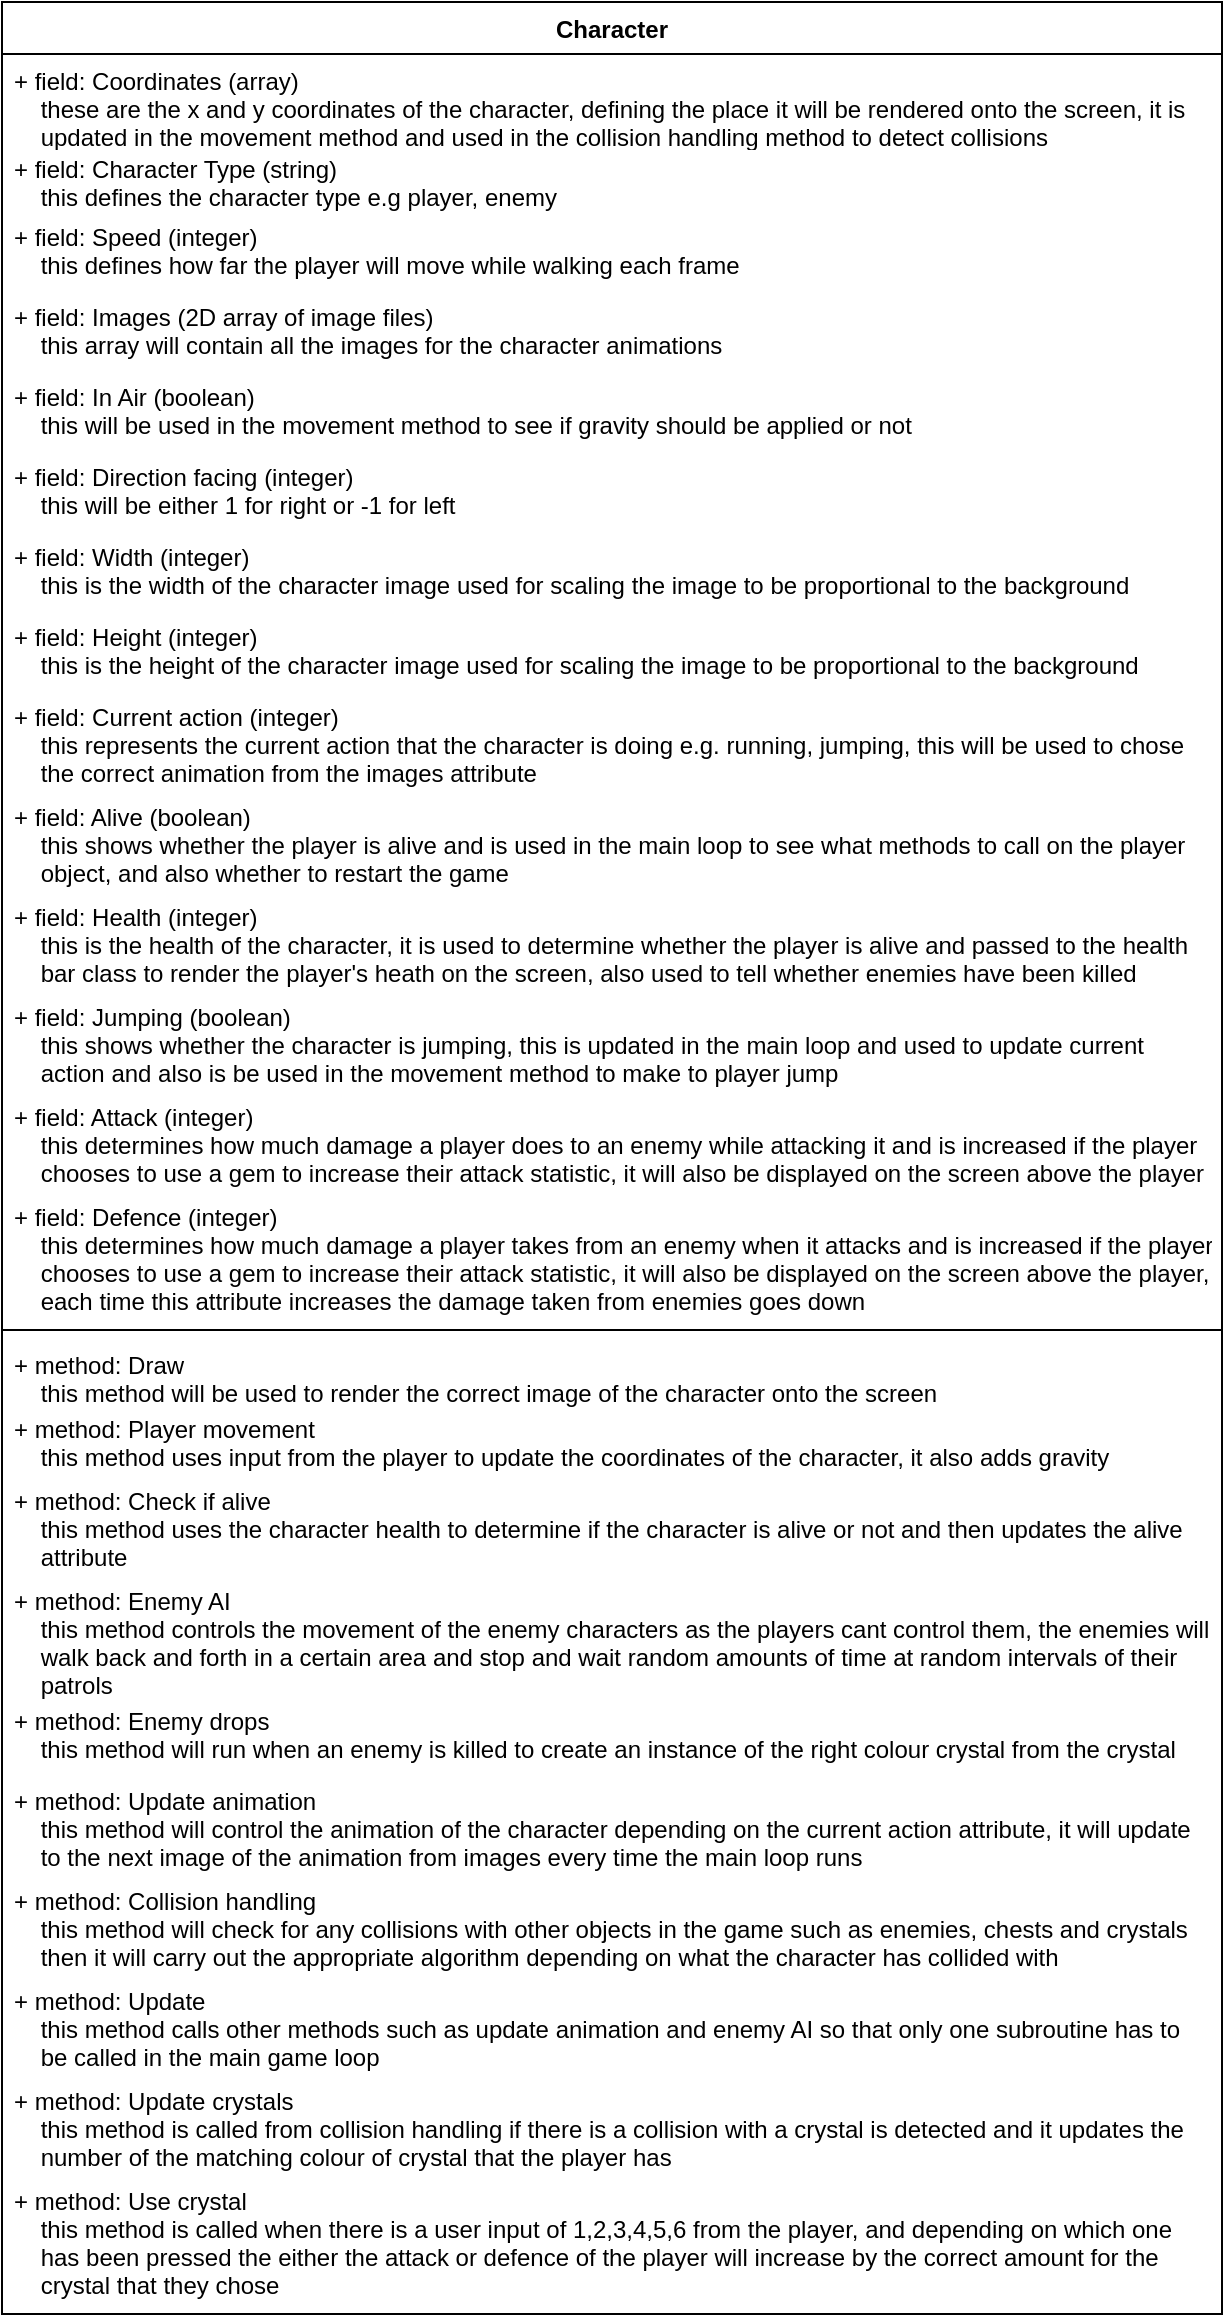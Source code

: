 <mxfile version="16.5.2" type="onedrive"><diagram id="FsZ4slAFrP3pYMRi5Scu" name="Page-1"><mxGraphModel dx="1422" dy="762" grid="1" gridSize="10" guides="1" tooltips="1" connect="1" arrows="1" fold="1" page="1" pageScale="1" pageWidth="850" pageHeight="1100" math="0" shadow="0"><root><mxCell id="0"/><mxCell id="1" parent="0"/><mxCell id="o4zueFFeg8zrJXg79gyF-1" value="Character" style="swimlane;fontStyle=1;align=center;verticalAlign=top;childLayout=stackLayout;horizontal=1;startSize=26;horizontalStack=0;resizeParent=1;resizeParentMax=0;resizeLast=0;collapsible=1;marginBottom=0;" parent="1" vertex="1"><mxGeometry x="110" y="20" width="610" height="1156" as="geometry"><mxRectangle x="90" y="90" width="60" height="26" as="alternateBounds"/></mxGeometry></mxCell><mxCell id="o4zueFFeg8zrJXg79gyF-24" value="+ field: Coordinates (array)&#10;    these are the x and y coordinates of the character, defining the place it will be rendered onto the screen, it is&#10;    updated in the movement method and used in the collision handling method to detect collisions   " style="text;strokeColor=none;fillColor=none;align=left;verticalAlign=top;spacingLeft=4;spacingRight=4;overflow=hidden;rotatable=0;points=[[0,0.5],[1,0.5]];portConstraint=eastwest;" parent="o4zueFFeg8zrJXg79gyF-1" vertex="1"><mxGeometry y="26" width="610" height="44" as="geometry"/></mxCell><mxCell id="o4zueFFeg8zrJXg79gyF-6" value="+ field: Character Type (string)&#10;    this defines the character type e.g player, enemy   " style="text;strokeColor=none;fillColor=none;align=left;verticalAlign=top;spacingLeft=4;spacingRight=4;overflow=hidden;rotatable=0;points=[[0,0.5],[1,0.5]];portConstraint=eastwest;" parent="o4zueFFeg8zrJXg79gyF-1" vertex="1"><mxGeometry y="70" width="610" height="34" as="geometry"/></mxCell><mxCell id="o4zueFFeg8zrJXg79gyF-7" value="+ field: Speed (integer)&#10;    this defines how far the player will move while walking each frame" style="text;strokeColor=none;fillColor=none;align=left;verticalAlign=top;spacingLeft=4;spacingRight=4;overflow=hidden;rotatable=0;points=[[0,0.5],[1,0.5]];portConstraint=eastwest;" parent="o4zueFFeg8zrJXg79gyF-1" vertex="1"><mxGeometry y="104" width="610" height="40" as="geometry"/></mxCell><mxCell id="o4zueFFeg8zrJXg79gyF-8" value="+ field: Images (2D array of image files)&#10;    this array will contain all the images for the character animations " style="text;strokeColor=none;fillColor=none;align=left;verticalAlign=top;spacingLeft=4;spacingRight=4;overflow=hidden;rotatable=0;points=[[0,0.5],[1,0.5]];portConstraint=eastwest;" parent="o4zueFFeg8zrJXg79gyF-1" vertex="1"><mxGeometry y="144" width="610" height="40" as="geometry"/></mxCell><mxCell id="o4zueFFeg8zrJXg79gyF-9" value="+ field: In Air (boolean)&#10;    this will be used in the movement method to see if gravity should be applied or not" style="text;strokeColor=none;fillColor=none;align=left;verticalAlign=top;spacingLeft=4;spacingRight=4;overflow=hidden;rotatable=0;points=[[0,0.5],[1,0.5]];portConstraint=eastwest;" parent="o4zueFFeg8zrJXg79gyF-1" vertex="1"><mxGeometry y="184" width="610" height="40" as="geometry"/></mxCell><mxCell id="o4zueFFeg8zrJXg79gyF-10" value="+ field: Direction facing (integer)&#10;    this will be either 1 for right or -1 for left" style="text;strokeColor=none;fillColor=none;align=left;verticalAlign=top;spacingLeft=4;spacingRight=4;overflow=hidden;rotatable=0;points=[[0,0.5],[1,0.5]];portConstraint=eastwest;" parent="o4zueFFeg8zrJXg79gyF-1" vertex="1"><mxGeometry y="224" width="610" height="40" as="geometry"/></mxCell><mxCell id="o4zueFFeg8zrJXg79gyF-11" value="+ field: Width (integer)&#10;    this is the width of the character image used for scaling the image to be proportional to the background " style="text;strokeColor=none;fillColor=none;align=left;verticalAlign=top;spacingLeft=4;spacingRight=4;overflow=hidden;rotatable=0;points=[[0,0.5],[1,0.5]];portConstraint=eastwest;" parent="o4zueFFeg8zrJXg79gyF-1" vertex="1"><mxGeometry y="264" width="610" height="40" as="geometry"/></mxCell><mxCell id="o4zueFFeg8zrJXg79gyF-12" value="+ field: Height (integer)&#10;    this is the height of the character image used for scaling the image to be proportional to the background &#10;" style="text;strokeColor=none;fillColor=none;align=left;verticalAlign=top;spacingLeft=4;spacingRight=4;overflow=hidden;rotatable=0;points=[[0,0.5],[1,0.5]];portConstraint=eastwest;" parent="o4zueFFeg8zrJXg79gyF-1" vertex="1"><mxGeometry y="304" width="610" height="40" as="geometry"/></mxCell><mxCell id="o4zueFFeg8zrJXg79gyF-13" value="+ field: Current action (integer)&#10;    this represents the current action that the character is doing e.g. running, jumping, this will be used to chose&#10;    the correct animation from the images attribute&#10;" style="text;strokeColor=none;fillColor=none;align=left;verticalAlign=top;spacingLeft=4;spacingRight=4;overflow=hidden;rotatable=0;points=[[0,0.5],[1,0.5]];portConstraint=eastwest;" parent="o4zueFFeg8zrJXg79gyF-1" vertex="1"><mxGeometry y="344" width="610" height="50" as="geometry"/></mxCell><mxCell id="o4zueFFeg8zrJXg79gyF-14" value="+ field: Alive (boolean)&#10;    this shows whether the player is alive and is used in the main loop to see what methods to call on the player &#10;    object, and also whether to restart the game&#10;" style="text;strokeColor=none;fillColor=none;align=left;verticalAlign=top;spacingLeft=4;spacingRight=4;overflow=hidden;rotatable=0;points=[[0,0.5],[1,0.5]];portConstraint=eastwest;" parent="o4zueFFeg8zrJXg79gyF-1" vertex="1"><mxGeometry y="394" width="610" height="50" as="geometry"/></mxCell><mxCell id="o4zueFFeg8zrJXg79gyF-15" value="+ field: Health (integer)&#10;    this is the health of the character, it is used to determine whether the player is alive and passed to the health &#10;    bar class to render the player's heath on the screen, also used to tell whether enemies have been killed &#10;" style="text;strokeColor=none;fillColor=none;align=left;verticalAlign=top;spacingLeft=4;spacingRight=4;overflow=hidden;rotatable=0;points=[[0,0.5],[1,0.5]];portConstraint=eastwest;" parent="o4zueFFeg8zrJXg79gyF-1" vertex="1"><mxGeometry y="444" width="610" height="50" as="geometry"/></mxCell><mxCell id="L0BBC00KpaKS6D428lT5-1" value="+ field: Jumping (boolean)&#10;    this shows whether the character is jumping, this is updated in the main loop and used to update current &#10;    action and also is be used in the movement method to make to player jump&#10;" style="text;strokeColor=none;fillColor=none;align=left;verticalAlign=top;spacingLeft=4;spacingRight=4;overflow=hidden;rotatable=0;points=[[0,0.5],[1,0.5]];portConstraint=eastwest;" vertex="1" parent="o4zueFFeg8zrJXg79gyF-1"><mxGeometry y="494" width="610" height="50" as="geometry"/></mxCell><mxCell id="L0BBC00KpaKS6D428lT5-2" value="+ field: Attack (integer)&#10;    this determines how much damage a player does to an enemy while attacking it and is increased if the player    &#10;    chooses to use a gem to increase their attack statistic, it will also be displayed on the screen above the player&#10;" style="text;strokeColor=none;fillColor=none;align=left;verticalAlign=top;spacingLeft=4;spacingRight=4;overflow=hidden;rotatable=0;points=[[0,0.5],[1,0.5]];portConstraint=eastwest;" vertex="1" parent="o4zueFFeg8zrJXg79gyF-1"><mxGeometry y="544" width="610" height="50" as="geometry"/></mxCell><mxCell id="o4zueFFeg8zrJXg79gyF-2" value="+ field: Defence (integer)&#10;    this determines how much damage a player takes from an enemy when it attacks and is increased if the player    &#10;    chooses to use a gem to increase their attack statistic, it will also be displayed on the screen above the player,&#10;    each time this attribute increases the damage taken from enemies goes down&#10;" style="text;strokeColor=none;fillColor=none;align=left;verticalAlign=top;spacingLeft=4;spacingRight=4;overflow=hidden;rotatable=0;points=[[0,0.5],[1,0.5]];portConstraint=eastwest;" parent="o4zueFFeg8zrJXg79gyF-1" vertex="1"><mxGeometry y="594" width="610" height="66" as="geometry"/></mxCell><mxCell id="o4zueFFeg8zrJXg79gyF-3" value="" style="line;strokeWidth=1;fillColor=none;align=left;verticalAlign=middle;spacingTop=-1;spacingLeft=3;spacingRight=3;rotatable=0;labelPosition=right;points=[];portConstraint=eastwest;" parent="o4zueFFeg8zrJXg79gyF-1" vertex="1"><mxGeometry y="660" width="610" height="8" as="geometry"/></mxCell><mxCell id="o4zueFFeg8zrJXg79gyF-5" value="+ method: Draw&#10;    this method will be used to render the correct image of the character onto the screen" style="text;strokeColor=none;fillColor=none;align=left;verticalAlign=top;spacingLeft=4;spacingRight=4;overflow=hidden;rotatable=0;points=[[0,0.5],[1,0.5]];portConstraint=eastwest;" parent="o4zueFFeg8zrJXg79gyF-1" vertex="1"><mxGeometry y="668" width="610" height="32" as="geometry"/></mxCell><mxCell id="o4zueFFeg8zrJXg79gyF-17" value="+ method: Player movement&#10;    this method uses input from the player to update the coordinates of the character, it also adds gravity" style="text;strokeColor=none;fillColor=none;align=left;verticalAlign=top;spacingLeft=4;spacingRight=4;overflow=hidden;rotatable=0;points=[[0,0.5],[1,0.5]];portConstraint=eastwest;" parent="o4zueFFeg8zrJXg79gyF-1" vertex="1"><mxGeometry y="700" width="610" height="36" as="geometry"/></mxCell><mxCell id="o4zueFFeg8zrJXg79gyF-18" value="+ method: Check if alive&#10;    this method uses the character health to determine if the character is alive or not and then updates the alive &#10;    attribute" style="text;strokeColor=none;fillColor=none;align=left;verticalAlign=top;spacingLeft=4;spacingRight=4;overflow=hidden;rotatable=0;points=[[0,0.5],[1,0.5]];portConstraint=eastwest;" parent="o4zueFFeg8zrJXg79gyF-1" vertex="1"><mxGeometry y="736" width="610" height="50" as="geometry"/></mxCell><mxCell id="o4zueFFeg8zrJXg79gyF-19" value="+ method: Enemy AI&#10;    this method controls the movement of the enemy characters as the players cant control them, the enemies will &#10;    walk back and forth in a certain area and stop and wait random amounts of time at random intervals of their &#10;    patrols" style="text;strokeColor=none;fillColor=none;align=left;verticalAlign=top;spacingLeft=4;spacingRight=4;overflow=hidden;rotatable=0;points=[[0,0.5],[1,0.5]];portConstraint=eastwest;" parent="o4zueFFeg8zrJXg79gyF-1" vertex="1"><mxGeometry y="786" width="610" height="60" as="geometry"/></mxCell><mxCell id="o4zueFFeg8zrJXg79gyF-20" value="+ method: Enemy drops&#10;    this method will run when an enemy is killed to create an instance of the right colour crystal from the crystal  " style="text;strokeColor=none;fillColor=none;align=left;verticalAlign=top;spacingLeft=4;spacingRight=4;overflow=hidden;rotatable=0;points=[[0,0.5],[1,0.5]];portConstraint=eastwest;" parent="o4zueFFeg8zrJXg79gyF-1" vertex="1"><mxGeometry y="846" width="610" height="40" as="geometry"/></mxCell><mxCell id="o4zueFFeg8zrJXg79gyF-21" value="+ method: Update animation&#10;    this method will control the animation of the character depending on the current action attribute, it will update &#10;    to the next image of the animation from images every time the main loop runs" style="text;strokeColor=none;fillColor=none;align=left;verticalAlign=top;spacingLeft=4;spacingRight=4;overflow=hidden;rotatable=0;points=[[0,0.5],[1,0.5]];portConstraint=eastwest;" parent="o4zueFFeg8zrJXg79gyF-1" vertex="1"><mxGeometry y="886" width="610" height="50" as="geometry"/></mxCell><mxCell id="o4zueFFeg8zrJXg79gyF-22" value="+ method: Collision handling&#10;    this method will check for any collisions with other objects in the game such as enemies, chests and crystals&#10;    then it will carry out the appropriate algorithm depending on what the character has collided with" style="text;strokeColor=none;fillColor=none;align=left;verticalAlign=top;spacingLeft=4;spacingRight=4;overflow=hidden;rotatable=0;points=[[0,0.5],[1,0.5]];portConstraint=eastwest;" parent="o4zueFFeg8zrJXg79gyF-1" vertex="1"><mxGeometry y="936" width="610" height="50" as="geometry"/></mxCell><mxCell id="o4zueFFeg8zrJXg79gyF-16" value="+ method: Update&#10;    this method calls other methods such as update animation and enemy AI so that only one subroutine has to &#10;    be called in the main game loop" style="text;strokeColor=none;fillColor=none;align=left;verticalAlign=top;spacingLeft=4;spacingRight=4;overflow=hidden;rotatable=0;points=[[0,0.5],[1,0.5]];portConstraint=eastwest;" parent="o4zueFFeg8zrJXg79gyF-1" vertex="1"><mxGeometry y="986" width="610" height="50" as="geometry"/></mxCell><mxCell id="o4zueFFeg8zrJXg79gyF-23" value="+ method: Update crystals&#10;    this method is called from collision handling if there is a collision with a crystal is detected and it updates the&#10;    number of the matching colour of crystal that the player has" style="text;strokeColor=none;fillColor=none;align=left;verticalAlign=top;spacingLeft=4;spacingRight=4;overflow=hidden;rotatable=0;points=[[0,0.5],[1,0.5]];portConstraint=eastwest;" parent="o4zueFFeg8zrJXg79gyF-1" vertex="1"><mxGeometry y="1036" width="610" height="50" as="geometry"/></mxCell><mxCell id="o4zueFFeg8zrJXg79gyF-4" value="+ method: Use crystal&#10;    this method is called when there is a user input of 1,2,3,4,5,6 from the player, and depending on which one &#10;    has been pressed the either the attack or defence of the player will increase by the correct amount for the &#10;    crystal that they chose" style="text;strokeColor=none;fillColor=none;align=left;verticalAlign=top;spacingLeft=4;spacingRight=4;overflow=hidden;rotatable=0;points=[[0,0.5],[1,0.5]];portConstraint=eastwest;" parent="o4zueFFeg8zrJXg79gyF-1" vertex="1"><mxGeometry y="1086" width="610" height="70" as="geometry"/></mxCell></root></mxGraphModel></diagram></mxfile>